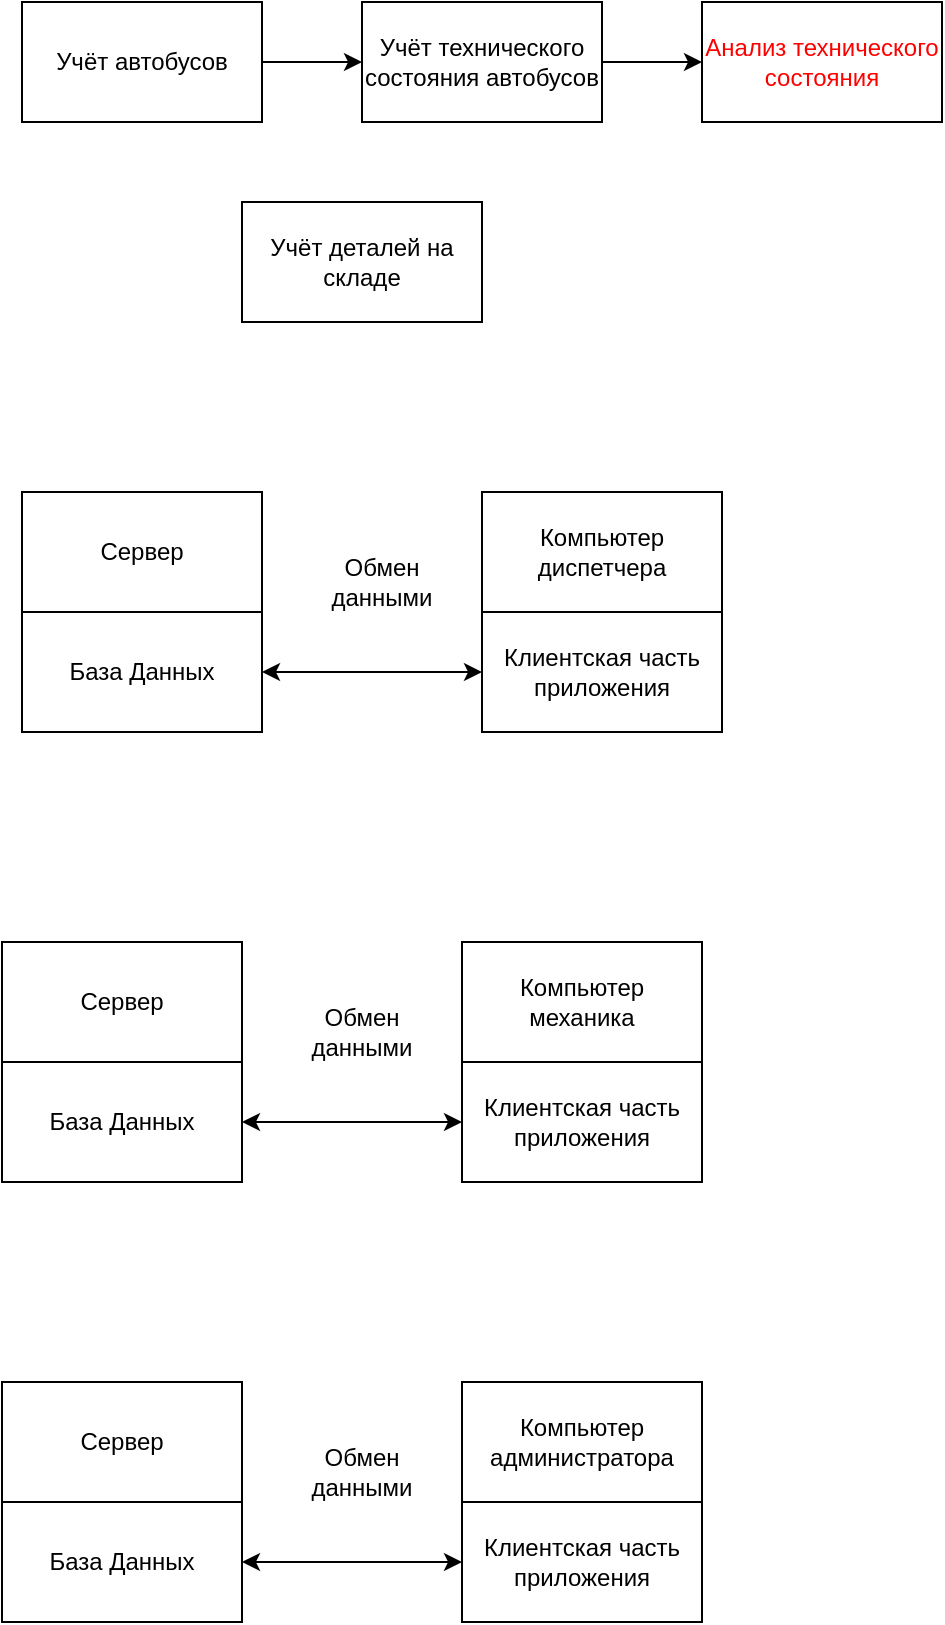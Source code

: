 <mxfile version="27.0.6">
  <diagram name="Страница — 1" id="Gm4BOyj2RhGT5PVHsoOV">
    <mxGraphModel dx="1185" dy="644" grid="1" gridSize="10" guides="1" tooltips="1" connect="1" arrows="1" fold="1" page="1" pageScale="1" pageWidth="827" pageHeight="1169" math="0" shadow="0">
      <root>
        <mxCell id="0" />
        <mxCell id="1" parent="0" />
        <mxCell id="qBMgy_QpX9d7pK6kIuJp-1" value="&lt;span style=&quot;background-color: rgb(255, 255, 255);&quot;&gt;&lt;font style=&quot;color: rgb(0, 0, 0);&quot;&gt;Учёт автобусов&lt;/font&gt;&lt;/span&gt;" style="rounded=0;whiteSpace=wrap;html=1;" vertex="1" parent="1">
          <mxGeometry x="140" y="220" width="120" height="60" as="geometry" />
        </mxCell>
        <mxCell id="qBMgy_QpX9d7pK6kIuJp-6" style="edgeStyle=orthogonalEdgeStyle;rounded=0;orthogonalLoop=1;jettySize=auto;html=1;exitX=1;exitY=0.5;exitDx=0;exitDy=0;entryX=0;entryY=0.5;entryDx=0;entryDy=0;" edge="1" parent="1" source="qBMgy_QpX9d7pK6kIuJp-2" target="qBMgy_QpX9d7pK6kIuJp-3">
          <mxGeometry relative="1" as="geometry" />
        </mxCell>
        <mxCell id="qBMgy_QpX9d7pK6kIuJp-2" value="&lt;font style=&quot;color: rgb(0, 0, 0);&quot;&gt;Учёт технического состояния автобусов&lt;/font&gt;" style="rounded=0;whiteSpace=wrap;html=1;" vertex="1" parent="1">
          <mxGeometry x="310" y="220" width="120" height="60" as="geometry" />
        </mxCell>
        <mxCell id="qBMgy_QpX9d7pK6kIuJp-3" value="&lt;font style=&quot;color: rgb(255, 0, 0);&quot;&gt;Анализ технического состояния&lt;/font&gt;" style="rounded=0;whiteSpace=wrap;html=1;" vertex="1" parent="1">
          <mxGeometry x="480" y="220" width="120" height="60" as="geometry" />
        </mxCell>
        <mxCell id="qBMgy_QpX9d7pK6kIuJp-4" value="" style="endArrow=classic;html=1;rounded=0;entryX=0;entryY=0.5;entryDx=0;entryDy=0;exitX=1;exitY=0.5;exitDx=0;exitDy=0;" edge="1" parent="1" source="qBMgy_QpX9d7pK6kIuJp-1" target="qBMgy_QpX9d7pK6kIuJp-2">
          <mxGeometry width="50" height="50" relative="1" as="geometry">
            <mxPoint x="210" y="380" as="sourcePoint" />
            <mxPoint x="260" y="330" as="targetPoint" />
          </mxGeometry>
        </mxCell>
        <mxCell id="qBMgy_QpX9d7pK6kIuJp-7" value="Учёт деталей на складе" style="rounded=0;whiteSpace=wrap;html=1;" vertex="1" parent="1">
          <mxGeometry x="250" y="320" width="120" height="60" as="geometry" />
        </mxCell>
        <mxCell id="qBMgy_QpX9d7pK6kIuJp-8" value="Сервер" style="rounded=0;whiteSpace=wrap;html=1;" vertex="1" parent="1">
          <mxGeometry x="140" y="465" width="120" height="60" as="geometry" />
        </mxCell>
        <mxCell id="qBMgy_QpX9d7pK6kIuJp-9" value="База Данных" style="rounded=0;whiteSpace=wrap;html=1;" vertex="1" parent="1">
          <mxGeometry x="140" y="525" width="120" height="60" as="geometry" />
        </mxCell>
        <mxCell id="qBMgy_QpX9d7pK6kIuJp-10" value="Компьютер диспетчера" style="rounded=0;whiteSpace=wrap;html=1;" vertex="1" parent="1">
          <mxGeometry x="370" y="465" width="120" height="60" as="geometry" />
        </mxCell>
        <mxCell id="qBMgy_QpX9d7pK6kIuJp-11" value="Клиентская часть приложения" style="rounded=0;whiteSpace=wrap;html=1;" vertex="1" parent="1">
          <mxGeometry x="370" y="525" width="120" height="60" as="geometry" />
        </mxCell>
        <mxCell id="qBMgy_QpX9d7pK6kIuJp-12" value="" style="endArrow=classic;startArrow=classic;html=1;rounded=0;exitX=1;exitY=0.5;exitDx=0;exitDy=0;entryX=0;entryY=0.5;entryDx=0;entryDy=0;" edge="1" parent="1" source="qBMgy_QpX9d7pK6kIuJp-9" target="qBMgy_QpX9d7pK6kIuJp-11">
          <mxGeometry width="50" height="50" relative="1" as="geometry">
            <mxPoint x="290" y="565" as="sourcePoint" />
            <mxPoint x="340" y="515" as="targetPoint" />
          </mxGeometry>
        </mxCell>
        <mxCell id="qBMgy_QpX9d7pK6kIuJp-13" value="Обмен данными" style="text;html=1;align=center;verticalAlign=middle;whiteSpace=wrap;rounded=0;" vertex="1" parent="1">
          <mxGeometry x="290" y="495" width="60" height="30" as="geometry" />
        </mxCell>
        <mxCell id="qBMgy_QpX9d7pK6kIuJp-15" value="Сервер" style="rounded=0;whiteSpace=wrap;html=1;" vertex="1" parent="1">
          <mxGeometry x="130" y="690" width="120" height="60" as="geometry" />
        </mxCell>
        <mxCell id="qBMgy_QpX9d7pK6kIuJp-16" value="База Данных" style="rounded=0;whiteSpace=wrap;html=1;" vertex="1" parent="1">
          <mxGeometry x="130" y="750" width="120" height="60" as="geometry" />
        </mxCell>
        <mxCell id="qBMgy_QpX9d7pK6kIuJp-17" value="Компьютер механика" style="rounded=0;whiteSpace=wrap;html=1;" vertex="1" parent="1">
          <mxGeometry x="360" y="690" width="120" height="60" as="geometry" />
        </mxCell>
        <mxCell id="qBMgy_QpX9d7pK6kIuJp-18" value="Клиентская часть приложения" style="rounded=0;whiteSpace=wrap;html=1;" vertex="1" parent="1">
          <mxGeometry x="360" y="750" width="120" height="60" as="geometry" />
        </mxCell>
        <mxCell id="qBMgy_QpX9d7pK6kIuJp-19" value="" style="endArrow=classic;startArrow=classic;html=1;rounded=0;exitX=1;exitY=0.5;exitDx=0;exitDy=0;entryX=0;entryY=0.5;entryDx=0;entryDy=0;" edge="1" parent="1" source="qBMgy_QpX9d7pK6kIuJp-16" target="qBMgy_QpX9d7pK6kIuJp-18">
          <mxGeometry width="50" height="50" relative="1" as="geometry">
            <mxPoint x="280" y="790" as="sourcePoint" />
            <mxPoint x="330" y="740" as="targetPoint" />
          </mxGeometry>
        </mxCell>
        <mxCell id="qBMgy_QpX9d7pK6kIuJp-20" value="Обмен данными" style="text;html=1;align=center;verticalAlign=middle;whiteSpace=wrap;rounded=0;" vertex="1" parent="1">
          <mxGeometry x="280" y="720" width="60" height="30" as="geometry" />
        </mxCell>
        <mxCell id="qBMgy_QpX9d7pK6kIuJp-22" value="Сервер" style="rounded=0;whiteSpace=wrap;html=1;" vertex="1" parent="1">
          <mxGeometry x="130" y="910" width="120" height="60" as="geometry" />
        </mxCell>
        <mxCell id="qBMgy_QpX9d7pK6kIuJp-23" value="База Данных" style="rounded=0;whiteSpace=wrap;html=1;" vertex="1" parent="1">
          <mxGeometry x="130" y="970" width="120" height="60" as="geometry" />
        </mxCell>
        <mxCell id="qBMgy_QpX9d7pK6kIuJp-24" value="Компьютер администратора" style="rounded=0;whiteSpace=wrap;html=1;" vertex="1" parent="1">
          <mxGeometry x="360" y="910" width="120" height="60" as="geometry" />
        </mxCell>
        <mxCell id="qBMgy_QpX9d7pK6kIuJp-25" value="Клиентская часть приложения" style="rounded=0;whiteSpace=wrap;html=1;" vertex="1" parent="1">
          <mxGeometry x="360" y="970" width="120" height="60" as="geometry" />
        </mxCell>
        <mxCell id="qBMgy_QpX9d7pK6kIuJp-26" value="" style="endArrow=classic;startArrow=classic;html=1;rounded=0;exitX=1;exitY=0.5;exitDx=0;exitDy=0;entryX=0;entryY=0.5;entryDx=0;entryDy=0;" edge="1" parent="1" source="qBMgy_QpX9d7pK6kIuJp-23" target="qBMgy_QpX9d7pK6kIuJp-25">
          <mxGeometry width="50" height="50" relative="1" as="geometry">
            <mxPoint x="280" y="1010" as="sourcePoint" />
            <mxPoint x="330" y="960" as="targetPoint" />
          </mxGeometry>
        </mxCell>
        <mxCell id="qBMgy_QpX9d7pK6kIuJp-27" value="Обмен данными" style="text;html=1;align=center;verticalAlign=middle;whiteSpace=wrap;rounded=0;" vertex="1" parent="1">
          <mxGeometry x="280" y="940" width="60" height="30" as="geometry" />
        </mxCell>
      </root>
    </mxGraphModel>
  </diagram>
</mxfile>
